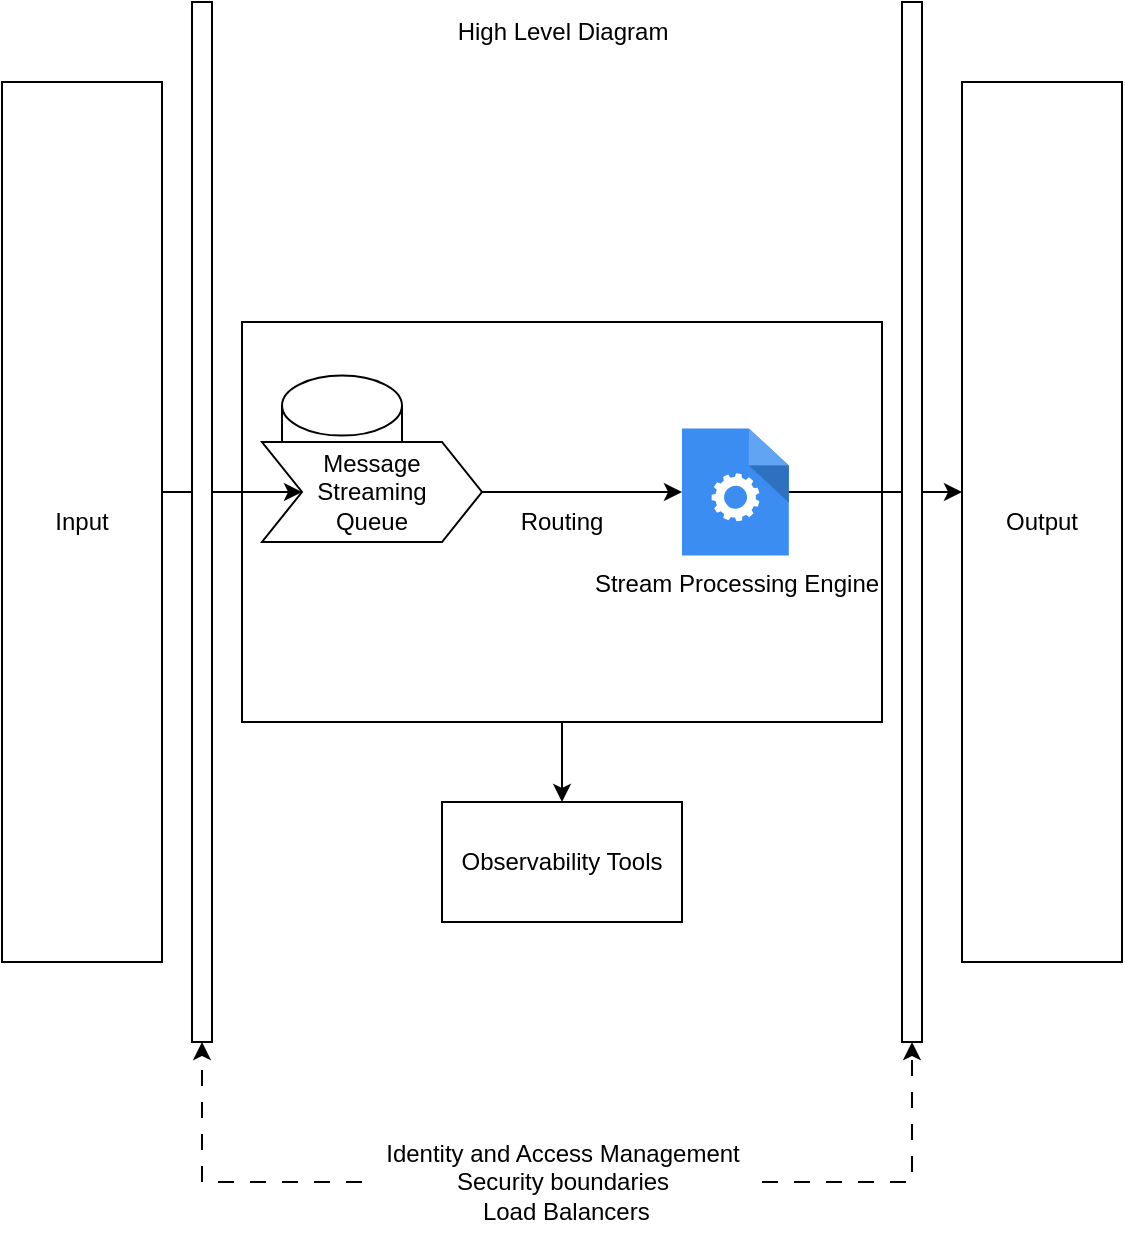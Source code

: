 <mxfile version="23.1.5" type="browser" pages="2">
  <diagram name="Page-1" id="Th_mZghXPFLds1CjMP8T">
    <mxGraphModel dx="1195" dy="650" grid="1" gridSize="10" guides="1" tooltips="1" connect="1" arrows="1" fold="1" page="1" pageScale="1" pageWidth="850" pageHeight="1100" math="0" shadow="0">
      <root>
        <mxCell id="0" />
        <mxCell id="1" parent="0" />
        <mxCell id="vdSXQ0ee71jNwdIPdqw5-3" value="Routing" style="rounded=0;whiteSpace=wrap;html=1;" parent="1" vertex="1">
          <mxGeometry x="240" y="200" width="320" height="200" as="geometry" />
        </mxCell>
        <mxCell id="vdSXQ0ee71jNwdIPdqw5-14" value="" style="edgeStyle=orthogonalEdgeStyle;rounded=0;orthogonalLoop=1;jettySize=auto;html=1;entryX=0;entryY=0.5;entryDx=0;entryDy=0;" parent="1" source="vdSXQ0ee71jNwdIPdqw5-1" target="z9JwqX5WYEqE1i95QoQL-7" edge="1">
          <mxGeometry relative="1" as="geometry">
            <Array as="points">
              <mxPoint x="210" y="285" />
              <mxPoint x="210" y="285" />
            </Array>
          </mxGeometry>
        </mxCell>
        <mxCell id="vdSXQ0ee71jNwdIPdqw5-1" value="Input" style="whiteSpace=wrap;html=1;" parent="1" vertex="1">
          <mxGeometry x="120" y="80" width="80" height="440" as="geometry" />
        </mxCell>
        <mxCell id="vdSXQ0ee71jNwdIPdqw5-2" value="Output" style="whiteSpace=wrap;html=1;" parent="1" vertex="1">
          <mxGeometry x="600" y="80" width="80" height="440" as="geometry" />
        </mxCell>
        <mxCell id="vdSXQ0ee71jNwdIPdqw5-13" value="" style="edgeStyle=orthogonalEdgeStyle;rounded=0;orthogonalLoop=1;jettySize=auto;html=1;" parent="1" source="vdSXQ0ee71jNwdIPdqw5-3" target="vdSXQ0ee71jNwdIPdqw5-12" edge="1">
          <mxGeometry relative="1" as="geometry" />
        </mxCell>
        <mxCell id="z9JwqX5WYEqE1i95QoQL-4" style="edgeStyle=orthogonalEdgeStyle;rounded=0;orthogonalLoop=1;jettySize=auto;html=1;entryX=0.5;entryY=1;entryDx=0;entryDy=0;dashed=1;dashPattern=8 8;" edge="1" parent="1" source="vdSXQ0ee71jNwdIPdqw5-8" target="z9JwqX5WYEqE1i95QoQL-2">
          <mxGeometry relative="1" as="geometry" />
        </mxCell>
        <mxCell id="z9JwqX5WYEqE1i95QoQL-5" style="edgeStyle=orthogonalEdgeStyle;rounded=0;orthogonalLoop=1;jettySize=auto;html=1;entryX=0.5;entryY=1;entryDx=0;entryDy=0;dashed=1;dashPattern=8 8;" edge="1" parent="1" source="vdSXQ0ee71jNwdIPdqw5-8" target="z9JwqX5WYEqE1i95QoQL-3">
          <mxGeometry relative="1" as="geometry" />
        </mxCell>
        <mxCell id="vdSXQ0ee71jNwdIPdqw5-8" value="Identity and Access Management&lt;br&gt;Security boundaries&lt;br&gt;&amp;nbsp;Load Balancers" style="text;html=1;align=center;verticalAlign=middle;resizable=0;points=[];autosize=1;strokeColor=none;fillColor=none;" parent="1" vertex="1">
          <mxGeometry x="300" y="600" width="200" height="60" as="geometry" />
        </mxCell>
        <mxCell id="vdSXQ0ee71jNwdIPdqw5-11" value="" style="shape=cylinder3;whiteSpace=wrap;html=1;boundedLbl=1;backgroundOutline=1;size=15;" parent="1" vertex="1">
          <mxGeometry x="260" y="226.79" width="60" height="50" as="geometry" />
        </mxCell>
        <mxCell id="vdSXQ0ee71jNwdIPdqw5-12" value="Observability Tools" style="rounded=0;whiteSpace=wrap;html=1;" parent="1" vertex="1">
          <mxGeometry x="340" y="440" width="120" height="60" as="geometry" />
        </mxCell>
        <mxCell id="z9JwqX5WYEqE1i95QoQL-2" value="" style="rounded=0;whiteSpace=wrap;html=1;" vertex="1" parent="1">
          <mxGeometry x="215" y="40" width="10" height="520" as="geometry" />
        </mxCell>
        <mxCell id="z9JwqX5WYEqE1i95QoQL-11" style="edgeStyle=orthogonalEdgeStyle;rounded=0;orthogonalLoop=1;jettySize=auto;html=1;exitX=1;exitY=0.5;exitDx=0;exitDy=0;" edge="1" parent="1" source="z9JwqX5WYEqE1i95QoQL-7" target="z9JwqX5WYEqE1i95QoQL-10">
          <mxGeometry relative="1" as="geometry" />
        </mxCell>
        <mxCell id="z9JwqX5WYEqE1i95QoQL-7" value="Message &lt;br&gt;Streaming &lt;br&gt;Queue" style="shape=step;perimeter=stepPerimeter;whiteSpace=wrap;html=1;fixedSize=1;" vertex="1" parent="1">
          <mxGeometry x="250" y="260" width="110" height="50" as="geometry" />
        </mxCell>
        <mxCell id="z9JwqX5WYEqE1i95QoQL-12" style="edgeStyle=orthogonalEdgeStyle;rounded=0;orthogonalLoop=1;jettySize=auto;html=1;" edge="1" parent="1" source="z9JwqX5WYEqE1i95QoQL-10">
          <mxGeometry relative="1" as="geometry">
            <mxPoint x="600" y="285" as="targetPoint" />
            <Array as="points">
              <mxPoint x="600" y="285" />
            </Array>
          </mxGeometry>
        </mxCell>
        <mxCell id="z9JwqX5WYEqE1i95QoQL-10" value="Stream Processing Engine" style="sketch=0;html=1;aspect=fixed;strokeColor=none;shadow=0;fillColor=#3B8DF1;verticalAlign=top;labelPosition=center;verticalLabelPosition=bottom;shape=mxgraph.gcp2.process" vertex="1" parent="1">
          <mxGeometry x="460" y="253.21" width="53.4" height="63.57" as="geometry" />
        </mxCell>
        <mxCell id="z9JwqX5WYEqE1i95QoQL-3" value="" style="rounded=0;whiteSpace=wrap;html=1;" vertex="1" parent="1">
          <mxGeometry x="570" y="40" width="10" height="520" as="geometry" />
        </mxCell>
        <mxCell id="YA4BLkMp3Dcw-DmO_AWo-1" value="High Level Diagram" style="text;html=1;align=center;verticalAlign=middle;resizable=0;points=[];autosize=1;strokeColor=none;fillColor=none;" vertex="1" parent="1">
          <mxGeometry x="335" y="40" width="130" height="30" as="geometry" />
        </mxCell>
      </root>
    </mxGraphModel>
  </diagram>
  <diagram id="JdLYHmYmCUmhTsdjP_zs" name="Page-2">
    <mxGraphModel dx="1434" dy="780" grid="1" gridSize="10" guides="1" tooltips="1" connect="1" arrows="1" fold="1" page="1" pageScale="1" pageWidth="850" pageHeight="1100" math="0" shadow="0">
      <root>
        <mxCell id="0" />
        <mxCell id="1" parent="0" />
        <mxCell id="5MPFxI57uCHTGcUJBFXS-1" value="Input to Notification Service /&lt;br&gt;Output from Notification Service" style="whiteSpace=wrap;html=1;" parent="1" vertex="1">
          <mxGeometry x="60" y="40" width="720" height="440" as="geometry" />
        </mxCell>
        <mxCell id="XhhSrQwETQGbfTJKx7Km-11" value="" style="edgeStyle=orthogonalEdgeStyle;rounded=0;orthogonalLoop=1;jettySize=auto;html=1;" edge="1" parent="1" source="XhhSrQwETQGbfTJKx7Km-1" target="XhhSrQwETQGbfTJKx7Km-8">
          <mxGeometry relative="1" as="geometry" />
        </mxCell>
        <mxCell id="XhhSrQwETQGbfTJKx7Km-1" value="Receive incoming notification message with or without client details" style="rounded=0;whiteSpace=wrap;html=1;" vertex="1" parent="1">
          <mxGeometry x="80" y="70" width="160" height="130" as="geometry" />
        </mxCell>
        <mxCell id="XhhSrQwETQGbfTJKx7Km-3" value="" style="shape=flexArrow;endArrow=classic;html=1;rounded=0;exitX=0;exitY=0.5;exitDx=0;exitDy=0;entryX=0;entryY=0.5;entryDx=0;entryDy=0;width=35;endSize=22.33;endWidth=46;" edge="1" parent="1">
          <mxGeometry width="50" height="50" relative="1" as="geometry">
            <mxPoint x="260" y="180" as="sourcePoint" />
            <mxPoint x="445" y="180" as="targetPoint" />
          </mxGeometry>
        </mxCell>
        <mxCell id="XhhSrQwETQGbfTJKx7Km-4" value="Send to message queue" style="edgeLabel;html=1;align=center;verticalAlign=middle;resizable=0;points=[];" vertex="1" connectable="0" parent="XhhSrQwETQGbfTJKx7Km-3">
          <mxGeometry x="-0.124" y="4" relative="1" as="geometry">
            <mxPoint y="1" as="offset" />
          </mxGeometry>
        </mxCell>
        <mxCell id="7NA0nr35QYqJu8-ITQ0u-10" value="" style="edgeStyle=orthogonalEdgeStyle;rounded=0;orthogonalLoop=1;jettySize=auto;html=1;entryX=0.5;entryY=0;entryDx=0;entryDy=0;entryPerimeter=0;" edge="1" parent="1" source="XhhSrQwETQGbfTJKx7Km-6" target="XhhSrQwETQGbfTJKx7Km-32">
          <mxGeometry relative="1" as="geometry" />
        </mxCell>
        <mxCell id="XhhSrQwETQGbfTJKx7Km-6" value="Service to Append to Message Queue" style="rounded=0;whiteSpace=wrap;html=1;" vertex="1" parent="1">
          <mxGeometry x="630" y="70" width="120" height="60" as="geometry" />
        </mxCell>
        <mxCell id="XhhSrQwETQGbfTJKx7Km-13" value="" style="edgeStyle=orthogonalEdgeStyle;rounded=0;orthogonalLoop=1;jettySize=auto;html=1;" edge="1" parent="1" source="XhhSrQwETQGbfTJKx7Km-7" target="XhhSrQwETQGbfTJKx7Km-6">
          <mxGeometry relative="1" as="geometry" />
        </mxCell>
        <mxCell id="XhhSrQwETQGbfTJKx7Km-7" value="Validation and Sanitization of Notification Content" style="rounded=0;whiteSpace=wrap;html=1;" vertex="1" parent="1">
          <mxGeometry x="425" y="70" width="160" height="60" as="geometry" />
        </mxCell>
        <mxCell id="XhhSrQwETQGbfTJKx7Km-12" value="" style="edgeStyle=orthogonalEdgeStyle;rounded=0;orthogonalLoop=1;jettySize=auto;html=1;" edge="1" parent="1" source="XhhSrQwETQGbfTJKx7Km-8" target="XhhSrQwETQGbfTJKx7Km-7">
          <mxGeometry relative="1" as="geometry" />
        </mxCell>
        <mxCell id="XhhSrQwETQGbfTJKx7Km-8" value="Rate Limiter Service" style="rounded=0;whiteSpace=wrap;html=1;" vertex="1" parent="1">
          <mxGeometry x="280" y="70" width="120" height="60" as="geometry" />
        </mxCell>
        <mxCell id="XhhSrQwETQGbfTJKx7Km-21" value="" style="edgeStyle=orthogonalEdgeStyle;rounded=0;orthogonalLoop=1;jettySize=auto;html=1;" edge="1" parent="1" source="XhhSrQwETQGbfTJKx7Km-9">
          <mxGeometry relative="1" as="geometry">
            <mxPoint x="10" y="360" as="targetPoint" />
          </mxGeometry>
        </mxCell>
        <mxCell id="XhhSrQwETQGbfTJKx7Km-9" value="Send notification message to connected client" style="rounded=0;whiteSpace=wrap;html=1;" vertex="1" parent="1">
          <mxGeometry x="80" y="280" width="160" height="160" as="geometry" />
        </mxCell>
        <mxCell id="XhhSrQwETQGbfTJKx7Km-17" value="" style="endArrow=classic;html=1;rounded=0;exitX=1;exitY=0.5;exitDx=0;exitDy=0;" edge="1" parent="1" source="XhhSrQwETQGbfTJKx7Km-6">
          <mxGeometry width="50" height="50" relative="1" as="geometry">
            <mxPoint x="700" y="120" as="sourcePoint" />
            <mxPoint x="830" y="100" as="targetPoint" />
          </mxGeometry>
        </mxCell>
        <mxCell id="XhhSrQwETQGbfTJKx7Km-18" value="" style="shape=flexArrow;endArrow=classic;html=1;rounded=0;exitX=1;exitY=0.5;exitDx=0;exitDy=0;entryX=0;entryY=0.5;entryDx=0;entryDy=0;width=34.667;endSize=19.89;endWidth=46;" edge="1" parent="1">
          <mxGeometry width="50" height="50" relative="1" as="geometry">
            <mxPoint x="420" y="420" as="sourcePoint" />
            <mxPoint x="260" y="420" as="targetPoint" />
          </mxGeometry>
        </mxCell>
        <mxCell id="XhhSrQwETQGbfTJKx7Km-19" value="Send to Output Service" style="edgeLabel;html=1;align=center;verticalAlign=middle;resizable=0;points=[];" vertex="1" connectable="0" parent="XhhSrQwETQGbfTJKx7Km-18">
          <mxGeometry x="-0.124" y="4" relative="1" as="geometry">
            <mxPoint y="-4" as="offset" />
          </mxGeometry>
        </mxCell>
        <mxCell id="XhhSrQwETQGbfTJKx7Km-22" value="Validation and Sanitization of Notification Content" style="rounded=0;whiteSpace=wrap;html=1;" vertex="1" parent="1">
          <mxGeometry x="260" y="310" width="160" height="60" as="geometry" />
        </mxCell>
        <mxCell id="XhhSrQwETQGbfTJKx7Km-25" style="edgeStyle=orthogonalEdgeStyle;rounded=0;orthogonalLoop=1;jettySize=auto;html=1;exitX=0;exitY=0.5;exitDx=0;exitDy=0;entryX=1;entryY=0.5;entryDx=0;entryDy=0;" edge="1" parent="1" source="XhhSrQwETQGbfTJKx7Km-23" target="XhhSrQwETQGbfTJKx7Km-22">
          <mxGeometry relative="1" as="geometry" />
        </mxCell>
        <mxCell id="XhhSrQwETQGbfTJKx7Km-23" value="Rate Limiter Service" style="rounded=0;whiteSpace=wrap;html=1;" vertex="1" parent="1">
          <mxGeometry x="440" y="310" width="120" height="60" as="geometry" />
        </mxCell>
        <mxCell id="XhhSrQwETQGbfTJKx7Km-28" style="edgeStyle=orthogonalEdgeStyle;rounded=0;orthogonalLoop=1;jettySize=auto;html=1;exitX=0;exitY=0.5;exitDx=0;exitDy=0;entryX=1;entryY=0.375;entryDx=0;entryDy=0;entryPerimeter=0;" edge="1" parent="1" source="XhhSrQwETQGbfTJKx7Km-22" target="XhhSrQwETQGbfTJKx7Km-9">
          <mxGeometry relative="1" as="geometry" />
        </mxCell>
        <mxCell id="XhhSrQwETQGbfTJKx7Km-32" value="Store metadata in cache" style="shape=cylinder3;whiteSpace=wrap;html=1;boundedLbl=1;backgroundOutline=1;size=15;" vertex="1" parent="1">
          <mxGeometry x="600" y="160" width="160" height="190" as="geometry" />
        </mxCell>
        <mxCell id="XhhSrQwETQGbfTJKx7Km-29" value="Message Time To Live" style="rounded=0;whiteSpace=wrap;html=1;" vertex="1" parent="1">
          <mxGeometry x="615" y="210" width="130" height="30" as="geometry" />
        </mxCell>
        <mxCell id="XhhSrQwETQGbfTJKx7Km-31" value="Region Replication and Sharding Service" style="rounded=0;whiteSpace=wrap;html=1;" vertex="1" parent="1">
          <mxGeometry x="615" y="290" width="130" height="40" as="geometry" />
        </mxCell>
        <mxCell id="XhhSrQwETQGbfTJKx7Km-33" value="To Kafka" style="text;html=1;align=center;verticalAlign=middle;resizable=0;points=[];autosize=1;strokeColor=none;fillColor=none;" vertex="1" parent="1">
          <mxGeometry x="770" y="70" width="70" height="30" as="geometry" />
        </mxCell>
        <mxCell id="XhhSrQwETQGbfTJKx7Km-34" value="To Users" style="text;html=1;align=center;verticalAlign=middle;resizable=0;points=[];autosize=1;strokeColor=none;fillColor=none;" vertex="1" parent="1">
          <mxGeometry y="330" width="70" height="30" as="geometry" />
        </mxCell>
        <mxCell id="7NA0nr35QYqJu8-ITQ0u-1" value="Routing" style="rounded=0;whiteSpace=wrap;html=1;" vertex="1" parent="1">
          <mxGeometry x="60" y="510" width="720" height="250" as="geometry" />
        </mxCell>
        <mxCell id="7NA0nr35QYqJu8-ITQ0u-2" value="Stream Processing Engine" style="sketch=0;html=1;aspect=fixed;strokeColor=none;shadow=0;fillColor=#3B8DF1;verticalAlign=top;labelPosition=center;verticalLabelPosition=bottom;shape=mxgraph.gcp2.process" vertex="1" parent="1">
          <mxGeometry x="630" y="610" width="53.4" height="63.57" as="geometry" />
        </mxCell>
        <mxCell id="7NA0nr35QYqJu8-ITQ0u-3" value="" style="shape=cylinder3;whiteSpace=wrap;html=1;boundedLbl=1;backgroundOutline=1;size=15;" vertex="1" parent="1">
          <mxGeometry x="165" y="600" width="60" height="50" as="geometry" />
        </mxCell>
        <mxCell id="7NA0nr35QYqJu8-ITQ0u-4" value="" style="edgeStyle=orthogonalEdgeStyle;rounded=0;orthogonalLoop=1;jettySize=auto;html=1;startArrow=classic;startFill=1;" edge="1" parent="1" source="7NA0nr35QYqJu8-ITQ0u-5" target="7NA0nr35QYqJu8-ITQ0u-2">
          <mxGeometry relative="1" as="geometry">
            <Array as="points">
              <mxPoint x="600" y="665" />
              <mxPoint x="600" y="652" />
            </Array>
          </mxGeometry>
        </mxCell>
        <mxCell id="7NA0nr35QYqJu8-ITQ0u-5" value="Message &lt;br&gt;Streaming &lt;br&gt;Queue" style="shape=step;perimeter=stepPerimeter;whiteSpace=wrap;html=1;fixedSize=1;" vertex="1" parent="1">
          <mxGeometry x="140" y="640" width="110" height="50" as="geometry" />
        </mxCell>
        <mxCell id="7NA0nr35QYqJu8-ITQ0u-6" value="Apache Kafka Cluster" style="text;html=1;align=center;verticalAlign=middle;resizable=0;points=[];autosize=1;strokeColor=none;fillColor=none;" vertex="1" parent="1">
          <mxGeometry x="125" y="710" width="140" height="30" as="geometry" />
        </mxCell>
        <mxCell id="7NA0nr35QYqJu8-ITQ0u-7" value="Kafka Streams" style="text;html=1;align=center;verticalAlign=middle;resizable=0;points=[];autosize=1;strokeColor=none;fillColor=none;" vertex="1" parent="1">
          <mxGeometry x="606.7" y="710" width="100" height="30" as="geometry" />
        </mxCell>
        <mxCell id="7NA0nr35QYqJu8-ITQ0u-8" value="Stream Processing Engine also talks with the Cache Database" style="text;html=1;align=center;verticalAlign=middle;resizable=0;points=[];autosize=1;strokeColor=none;fillColor=none;" vertex="1" parent="1">
          <mxGeometry x="240" y="540" width="360" height="30" as="geometry" />
        </mxCell>
        <mxCell id="7NA0nr35QYqJu8-ITQ0u-9" value="" style="endArrow=classic;startArrow=classic;html=1;rounded=0;entryX=0.5;entryY=1;entryDx=0;entryDy=0;entryPerimeter=0;exitX=0.412;exitY=-0.094;exitDx=0;exitDy=0;exitPerimeter=0;" edge="1" parent="1" source="7NA0nr35QYqJu8-ITQ0u-2" target="XhhSrQwETQGbfTJKx7Km-32">
          <mxGeometry width="50" height="50" relative="1" as="geometry">
            <mxPoint x="460" y="330" as="sourcePoint" />
            <mxPoint x="510" y="280" as="targetPoint" />
          </mxGeometry>
        </mxCell>
      </root>
    </mxGraphModel>
  </diagram>
</mxfile>

